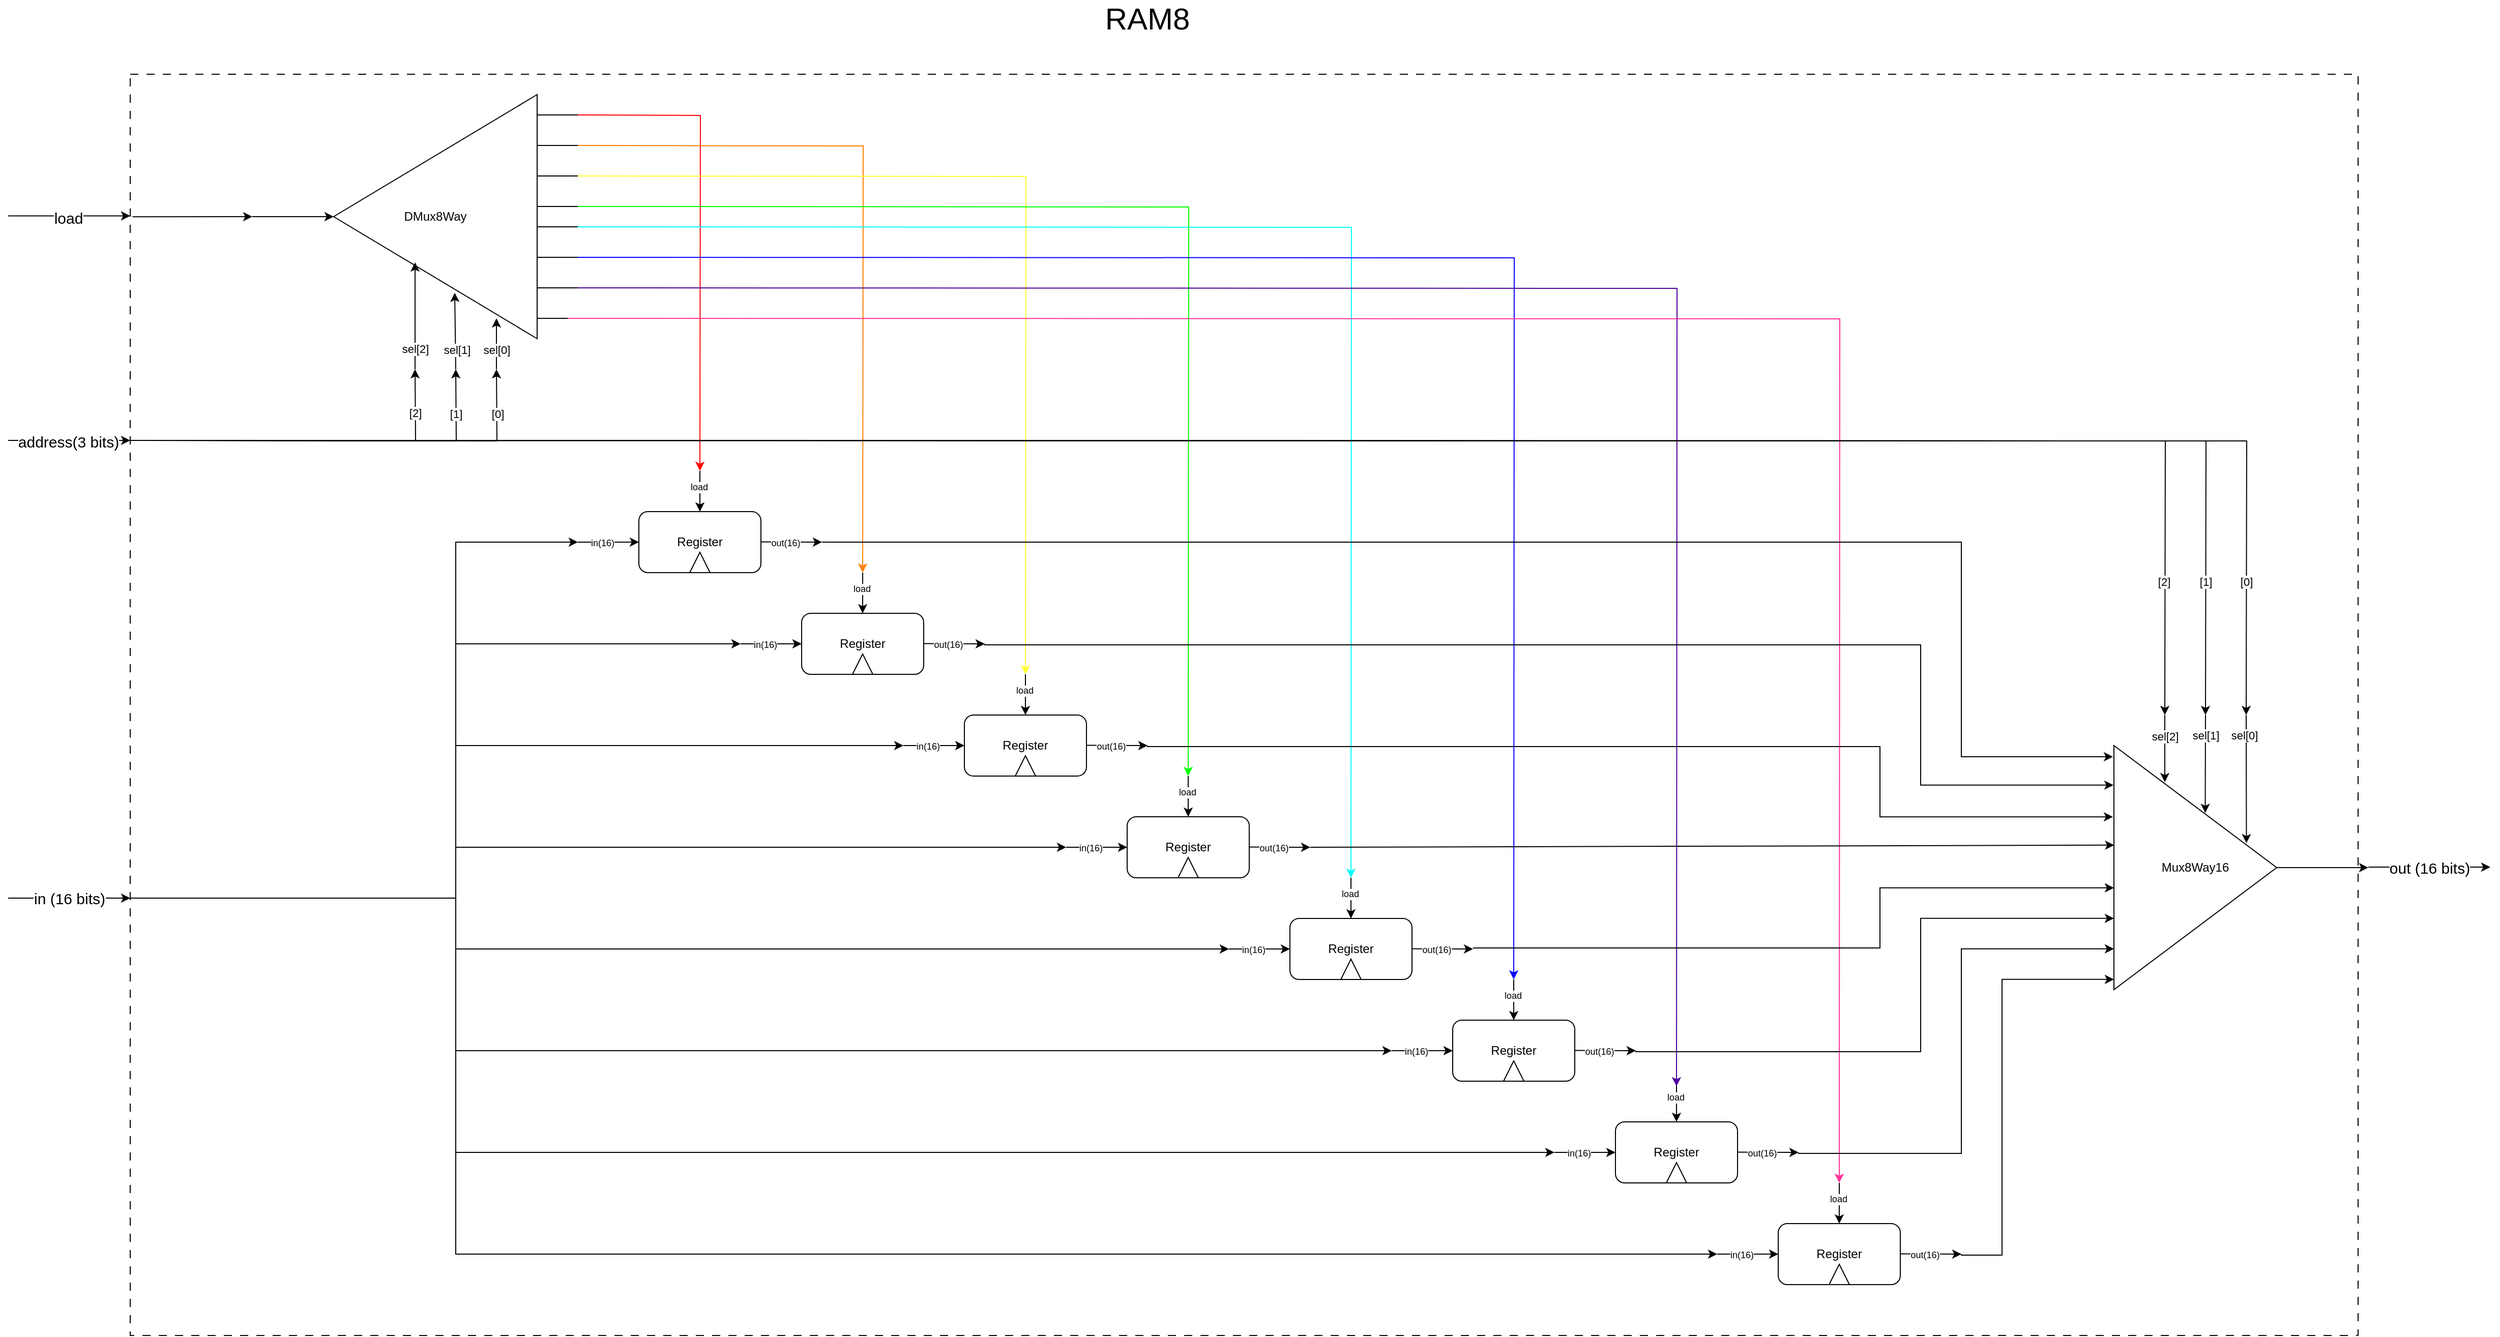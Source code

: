 <mxfile version="26.0.9">
  <diagram name="Page-1" id="wpCNmksmt81B80-uD6Up">
    <mxGraphModel dx="1419" dy="1026" grid="1" gridSize="10" guides="1" tooltips="1" connect="1" arrows="1" fold="1" page="1" pageScale="1" pageWidth="1200" pageHeight="1920" math="0" shadow="0">
      <root>
        <mxCell id="0" />
        <mxCell id="1" parent="0" />
        <mxCell id="F4_hv1toORTMQJguR9tx-147" value="" style="rounded=0;whiteSpace=wrap;html=1;fillColor=none;dashed=1;dashPattern=8 8;" vertex="1" parent="1">
          <mxGeometry x="200" y="100" width="2190" height="1240" as="geometry" />
        </mxCell>
        <mxCell id="F4_hv1toORTMQJguR9tx-37" value="" style="group" vertex="1" connectable="0" parent="1">
          <mxGeometry x="320" y="120" width="320" height="270" as="geometry" />
        </mxCell>
        <mxCell id="F4_hv1toORTMQJguR9tx-21" value="DMux8Way" style="triangle;whiteSpace=wrap;html=1;direction=west;" vertex="1" parent="F4_hv1toORTMQJguR9tx-37">
          <mxGeometry x="80" width="200" height="240" as="geometry" />
        </mxCell>
        <mxCell id="F4_hv1toORTMQJguR9tx-22" value="" style="endArrow=classic;html=1;rounded=0;entryX=1;entryY=0.5;entryDx=0;entryDy=0;" edge="1" parent="F4_hv1toORTMQJguR9tx-37" target="F4_hv1toORTMQJguR9tx-21">
          <mxGeometry width="50" height="50" relative="1" as="geometry">
            <mxPoint y="120" as="sourcePoint" />
            <mxPoint x="100" y="10" as="targetPoint" />
          </mxGeometry>
        </mxCell>
        <mxCell id="F4_hv1toORTMQJguR9tx-23" value="" style="endArrow=none;html=1;rounded=0;entryX=1;entryY=0.5;entryDx=0;entryDy=0;startFill=0;" edge="1" parent="F4_hv1toORTMQJguR9tx-37">
          <mxGeometry width="50" height="50" relative="1" as="geometry">
            <mxPoint x="280" y="20" as="sourcePoint" />
            <mxPoint x="320" y="20" as="targetPoint" />
          </mxGeometry>
        </mxCell>
        <mxCell id="F4_hv1toORTMQJguR9tx-24" value="" style="endArrow=none;html=1;rounded=0;entryX=1;entryY=0.5;entryDx=0;entryDy=0;startFill=0;" edge="1" parent="F4_hv1toORTMQJguR9tx-37">
          <mxGeometry width="50" height="50" relative="1" as="geometry">
            <mxPoint x="280" y="50" as="sourcePoint" />
            <mxPoint x="320" y="50" as="targetPoint" />
          </mxGeometry>
        </mxCell>
        <mxCell id="F4_hv1toORTMQJguR9tx-25" value="" style="endArrow=classic;html=1;rounded=0;entryX=0.5;entryY=0;entryDx=0;entryDy=0;" edge="1" parent="F4_hv1toORTMQJguR9tx-37">
          <mxGeometry width="50" height="50" relative="1" as="geometry">
            <mxPoint x="240" y="270" as="sourcePoint" />
            <mxPoint x="240" y="220" as="targetPoint" />
          </mxGeometry>
        </mxCell>
        <mxCell id="F4_hv1toORTMQJguR9tx-26" value="sel[0]" style="edgeLabel;html=1;align=center;verticalAlign=middle;resizable=0;points=[];" vertex="1" connectable="0" parent="F4_hv1toORTMQJguR9tx-25">
          <mxGeometry x="0.027" relative="1" as="geometry">
            <mxPoint y="6" as="offset" />
          </mxGeometry>
        </mxCell>
        <mxCell id="F4_hv1toORTMQJguR9tx-27" value="" style="endArrow=none;html=1;rounded=0;entryX=1;entryY=0.5;entryDx=0;entryDy=0;startFill=0;" edge="1" parent="F4_hv1toORTMQJguR9tx-37">
          <mxGeometry width="50" height="50" relative="1" as="geometry">
            <mxPoint x="280" y="80" as="sourcePoint" />
            <mxPoint x="320" y="80" as="targetPoint" />
          </mxGeometry>
        </mxCell>
        <mxCell id="F4_hv1toORTMQJguR9tx-28" value="" style="endArrow=none;html=1;rounded=0;entryX=1;entryY=0.5;entryDx=0;entryDy=0;startFill=0;" edge="1" parent="F4_hv1toORTMQJguR9tx-37">
          <mxGeometry width="50" height="50" relative="1" as="geometry">
            <mxPoint x="280" y="110" as="sourcePoint" />
            <mxPoint x="320" y="110" as="targetPoint" />
          </mxGeometry>
        </mxCell>
        <mxCell id="F4_hv1toORTMQJguR9tx-29" value="" style="endArrow=classic;html=1;rounded=0;entryX=0.405;entryY=0.188;entryDx=0;entryDy=0;entryPerimeter=0;" edge="1" parent="F4_hv1toORTMQJguR9tx-37" target="F4_hv1toORTMQJguR9tx-21">
          <mxGeometry width="50" height="50" relative="1" as="geometry">
            <mxPoint x="200" y="270" as="sourcePoint" />
            <mxPoint x="200" y="210" as="targetPoint" />
          </mxGeometry>
        </mxCell>
        <mxCell id="F4_hv1toORTMQJguR9tx-30" value="sel[1]" style="edgeLabel;html=1;align=center;verticalAlign=middle;resizable=0;points=[];" vertex="1" connectable="0" parent="F4_hv1toORTMQJguR9tx-29">
          <mxGeometry x="0.027" relative="1" as="geometry">
            <mxPoint x="1" y="19" as="offset" />
          </mxGeometry>
        </mxCell>
        <mxCell id="F4_hv1toORTMQJguR9tx-31" value="" style="endArrow=none;html=1;rounded=0;entryX=1;entryY=0.5;entryDx=0;entryDy=0;startFill=0;" edge="1" parent="F4_hv1toORTMQJguR9tx-37">
          <mxGeometry width="50" height="50" relative="1" as="geometry">
            <mxPoint x="280" y="220" as="sourcePoint" />
            <mxPoint x="320" y="220" as="targetPoint" />
          </mxGeometry>
        </mxCell>
        <mxCell id="F4_hv1toORTMQJguR9tx-32" value="" style="endArrow=none;html=1;rounded=0;entryX=1;entryY=0.5;entryDx=0;entryDy=0;startFill=0;" edge="1" parent="F4_hv1toORTMQJguR9tx-37">
          <mxGeometry width="50" height="50" relative="1" as="geometry">
            <mxPoint x="280" y="190" as="sourcePoint" />
            <mxPoint x="320" y="190" as="targetPoint" />
          </mxGeometry>
        </mxCell>
        <mxCell id="F4_hv1toORTMQJguR9tx-33" value="" style="endArrow=none;html=1;rounded=0;entryX=1;entryY=0.5;entryDx=0;entryDy=0;startFill=0;" edge="1" parent="F4_hv1toORTMQJguR9tx-37">
          <mxGeometry width="50" height="50" relative="1" as="geometry">
            <mxPoint x="280" y="160" as="sourcePoint" />
            <mxPoint x="320" y="160" as="targetPoint" />
          </mxGeometry>
        </mxCell>
        <mxCell id="F4_hv1toORTMQJguR9tx-34" value="" style="endArrow=none;html=1;rounded=0;entryX=1;entryY=0.5;entryDx=0;entryDy=0;startFill=0;" edge="1" parent="F4_hv1toORTMQJguR9tx-37">
          <mxGeometry width="50" height="50" relative="1" as="geometry">
            <mxPoint x="280" y="130" as="sourcePoint" />
            <mxPoint x="320" y="130" as="targetPoint" />
          </mxGeometry>
        </mxCell>
        <mxCell id="F4_hv1toORTMQJguR9tx-35" value="" style="endArrow=classic;html=1;rounded=0;entryX=0.405;entryY=0.188;entryDx=0;entryDy=0;entryPerimeter=0;" edge="1" parent="F4_hv1toORTMQJguR9tx-37">
          <mxGeometry width="50" height="50" relative="1" as="geometry">
            <mxPoint x="160" y="270" as="sourcePoint" />
            <mxPoint x="160" y="165" as="targetPoint" />
          </mxGeometry>
        </mxCell>
        <mxCell id="F4_hv1toORTMQJguR9tx-36" value="sel[2]" style="edgeLabel;html=1;align=center;verticalAlign=middle;resizable=0;points=[];" vertex="1" connectable="0" parent="F4_hv1toORTMQJguR9tx-35">
          <mxGeometry x="0.027" relative="1" as="geometry">
            <mxPoint y="34" as="offset" />
          </mxGeometry>
        </mxCell>
        <mxCell id="IanWOak7Tam3zF0KnqAV-10" value="" style="group" parent="1" vertex="1" connectable="0">
          <mxGeometry x="640" y="490" width="240" height="100" as="geometry" />
        </mxCell>
        <mxCell id="IanWOak7Tam3zF0KnqAV-2" value="Register" style="rounded=1;whiteSpace=wrap;html=1;" parent="IanWOak7Tam3zF0KnqAV-10" vertex="1">
          <mxGeometry x="60" y="40" width="120" height="60" as="geometry" />
        </mxCell>
        <mxCell id="IanWOak7Tam3zF0KnqAV-3" value="" style="endArrow=classic;html=1;rounded=0;entryX=0;entryY=0.5;entryDx=0;entryDy=0;" parent="IanWOak7Tam3zF0KnqAV-10" target="IanWOak7Tam3zF0KnqAV-2" edge="1">
          <mxGeometry width="50" height="50" relative="1" as="geometry">
            <mxPoint y="70" as="sourcePoint" />
            <mxPoint x="20" y="60" as="targetPoint" />
          </mxGeometry>
        </mxCell>
        <mxCell id="IanWOak7Tam3zF0KnqAV-4" value="in(16)" style="edgeLabel;html=1;align=center;verticalAlign=middle;resizable=0;points=[];fontSize=9;" parent="IanWOak7Tam3zF0KnqAV-3" vertex="1" connectable="0">
          <mxGeometry x="-0.197" y="-1" relative="1" as="geometry">
            <mxPoint as="offset" />
          </mxGeometry>
        </mxCell>
        <mxCell id="IanWOak7Tam3zF0KnqAV-5" value="" style="endArrow=classic;html=1;rounded=0;" parent="IanWOak7Tam3zF0KnqAV-10" edge="1">
          <mxGeometry width="50" height="50" relative="1" as="geometry">
            <mxPoint x="180" y="69.8" as="sourcePoint" />
            <mxPoint x="240" y="70" as="targetPoint" />
          </mxGeometry>
        </mxCell>
        <mxCell id="IanWOak7Tam3zF0KnqAV-6" value="out(16)" style="edgeLabel;html=1;align=center;verticalAlign=middle;resizable=0;points=[];fontSize=9;" parent="IanWOak7Tam3zF0KnqAV-5" vertex="1" connectable="0">
          <mxGeometry x="-0.197" y="-1" relative="1" as="geometry">
            <mxPoint as="offset" />
          </mxGeometry>
        </mxCell>
        <mxCell id="IanWOak7Tam3zF0KnqAV-7" value="" style="triangle;whiteSpace=wrap;html=1;direction=north;" parent="IanWOak7Tam3zF0KnqAV-10" vertex="1">
          <mxGeometry x="110" y="80" width="20" height="20" as="geometry" />
        </mxCell>
        <mxCell id="IanWOak7Tam3zF0KnqAV-8" value="" style="endArrow=classic;html=1;rounded=0;entryX=0;entryY=0.5;entryDx=0;entryDy=0;" parent="IanWOak7Tam3zF0KnqAV-10" edge="1">
          <mxGeometry width="50" height="50" relative="1" as="geometry">
            <mxPoint x="120" as="sourcePoint" />
            <mxPoint x="120" y="40" as="targetPoint" />
          </mxGeometry>
        </mxCell>
        <mxCell id="IanWOak7Tam3zF0KnqAV-9" value="load" style="edgeLabel;html=1;align=center;verticalAlign=middle;resizable=0;points=[];fontSize=9;" parent="IanWOak7Tam3zF0KnqAV-8" vertex="1" connectable="0">
          <mxGeometry x="-0.197" y="-1" relative="1" as="geometry">
            <mxPoint as="offset" />
          </mxGeometry>
        </mxCell>
        <mxCell id="F4_hv1toORTMQJguR9tx-11" value="" style="group" vertex="1" connectable="0" parent="1">
          <mxGeometry x="800" y="590" width="240" height="100" as="geometry" />
        </mxCell>
        <mxCell id="F4_hv1toORTMQJguR9tx-12" value="Register" style="rounded=1;whiteSpace=wrap;html=1;" vertex="1" parent="F4_hv1toORTMQJguR9tx-11">
          <mxGeometry x="60" y="40" width="120" height="60" as="geometry" />
        </mxCell>
        <mxCell id="F4_hv1toORTMQJguR9tx-13" value="" style="endArrow=classic;html=1;rounded=0;entryX=0;entryY=0.5;entryDx=0;entryDy=0;" edge="1" parent="F4_hv1toORTMQJguR9tx-11" target="F4_hv1toORTMQJguR9tx-12">
          <mxGeometry width="50" height="50" relative="1" as="geometry">
            <mxPoint y="70" as="sourcePoint" />
            <mxPoint x="20" y="60" as="targetPoint" />
          </mxGeometry>
        </mxCell>
        <mxCell id="F4_hv1toORTMQJguR9tx-14" value="in(16)" style="edgeLabel;html=1;align=center;verticalAlign=middle;resizable=0;points=[];fontSize=9;" vertex="1" connectable="0" parent="F4_hv1toORTMQJguR9tx-13">
          <mxGeometry x="-0.197" y="-1" relative="1" as="geometry">
            <mxPoint as="offset" />
          </mxGeometry>
        </mxCell>
        <mxCell id="F4_hv1toORTMQJguR9tx-15" value="" style="endArrow=classic;html=1;rounded=0;" edge="1" parent="F4_hv1toORTMQJguR9tx-11">
          <mxGeometry width="50" height="50" relative="1" as="geometry">
            <mxPoint x="180" y="69.8" as="sourcePoint" />
            <mxPoint x="240" y="70" as="targetPoint" />
          </mxGeometry>
        </mxCell>
        <mxCell id="F4_hv1toORTMQJguR9tx-16" value="out(16)" style="edgeLabel;html=1;align=center;verticalAlign=middle;resizable=0;points=[];fontSize=9;" vertex="1" connectable="0" parent="F4_hv1toORTMQJguR9tx-15">
          <mxGeometry x="-0.197" y="-1" relative="1" as="geometry">
            <mxPoint as="offset" />
          </mxGeometry>
        </mxCell>
        <mxCell id="F4_hv1toORTMQJguR9tx-17" value="" style="triangle;whiteSpace=wrap;html=1;direction=north;" vertex="1" parent="F4_hv1toORTMQJguR9tx-11">
          <mxGeometry x="110" y="80" width="20" height="20" as="geometry" />
        </mxCell>
        <mxCell id="F4_hv1toORTMQJguR9tx-18" value="" style="endArrow=classic;html=1;rounded=0;entryX=0;entryY=0.5;entryDx=0;entryDy=0;" edge="1" parent="F4_hv1toORTMQJguR9tx-11">
          <mxGeometry width="50" height="50" relative="1" as="geometry">
            <mxPoint x="120" as="sourcePoint" />
            <mxPoint x="120" y="40" as="targetPoint" />
          </mxGeometry>
        </mxCell>
        <mxCell id="F4_hv1toORTMQJguR9tx-19" value="load" style="edgeLabel;html=1;align=center;verticalAlign=middle;resizable=0;points=[];fontSize=9;" vertex="1" connectable="0" parent="F4_hv1toORTMQJguR9tx-18">
          <mxGeometry x="-0.197" y="-1" relative="1" as="geometry">
            <mxPoint as="offset" />
          </mxGeometry>
        </mxCell>
        <mxCell id="F4_hv1toORTMQJguR9tx-38" value="" style="group" vertex="1" connectable="0" parent="1">
          <mxGeometry x="960" y="690" width="240" height="100" as="geometry" />
        </mxCell>
        <mxCell id="F4_hv1toORTMQJguR9tx-39" value="Register" style="rounded=1;whiteSpace=wrap;html=1;" vertex="1" parent="F4_hv1toORTMQJguR9tx-38">
          <mxGeometry x="60" y="40" width="120" height="60" as="geometry" />
        </mxCell>
        <mxCell id="F4_hv1toORTMQJguR9tx-40" value="" style="endArrow=classic;html=1;rounded=0;entryX=0;entryY=0.5;entryDx=0;entryDy=0;" edge="1" parent="F4_hv1toORTMQJguR9tx-38" target="F4_hv1toORTMQJguR9tx-39">
          <mxGeometry width="50" height="50" relative="1" as="geometry">
            <mxPoint y="70" as="sourcePoint" />
            <mxPoint x="20" y="60" as="targetPoint" />
          </mxGeometry>
        </mxCell>
        <mxCell id="F4_hv1toORTMQJguR9tx-41" value="in(16)" style="edgeLabel;html=1;align=center;verticalAlign=middle;resizable=0;points=[];fontSize=9;" vertex="1" connectable="0" parent="F4_hv1toORTMQJguR9tx-40">
          <mxGeometry x="-0.197" y="-1" relative="1" as="geometry">
            <mxPoint as="offset" />
          </mxGeometry>
        </mxCell>
        <mxCell id="F4_hv1toORTMQJguR9tx-42" value="" style="endArrow=classic;html=1;rounded=0;" edge="1" parent="F4_hv1toORTMQJguR9tx-38">
          <mxGeometry width="50" height="50" relative="1" as="geometry">
            <mxPoint x="180" y="69.8" as="sourcePoint" />
            <mxPoint x="240" y="70" as="targetPoint" />
          </mxGeometry>
        </mxCell>
        <mxCell id="F4_hv1toORTMQJguR9tx-43" value="out(16)" style="edgeLabel;html=1;align=center;verticalAlign=middle;resizable=0;points=[];fontSize=9;" vertex="1" connectable="0" parent="F4_hv1toORTMQJguR9tx-42">
          <mxGeometry x="-0.197" y="-1" relative="1" as="geometry">
            <mxPoint as="offset" />
          </mxGeometry>
        </mxCell>
        <mxCell id="F4_hv1toORTMQJguR9tx-44" value="" style="triangle;whiteSpace=wrap;html=1;direction=north;" vertex="1" parent="F4_hv1toORTMQJguR9tx-38">
          <mxGeometry x="110" y="80" width="20" height="20" as="geometry" />
        </mxCell>
        <mxCell id="F4_hv1toORTMQJguR9tx-45" value="" style="endArrow=classic;html=1;rounded=0;entryX=0;entryY=0.5;entryDx=0;entryDy=0;" edge="1" parent="F4_hv1toORTMQJguR9tx-38">
          <mxGeometry width="50" height="50" relative="1" as="geometry">
            <mxPoint x="120" as="sourcePoint" />
            <mxPoint x="120" y="40" as="targetPoint" />
          </mxGeometry>
        </mxCell>
        <mxCell id="F4_hv1toORTMQJguR9tx-46" value="load" style="edgeLabel;html=1;align=center;verticalAlign=middle;resizable=0;points=[];fontSize=9;" vertex="1" connectable="0" parent="F4_hv1toORTMQJguR9tx-45">
          <mxGeometry x="-0.197" y="-1" relative="1" as="geometry">
            <mxPoint as="offset" />
          </mxGeometry>
        </mxCell>
        <mxCell id="F4_hv1toORTMQJguR9tx-47" value="" style="group" vertex="1" connectable="0" parent="1">
          <mxGeometry x="1120" y="790" width="240" height="100" as="geometry" />
        </mxCell>
        <mxCell id="F4_hv1toORTMQJguR9tx-48" value="Register" style="rounded=1;whiteSpace=wrap;html=1;" vertex="1" parent="F4_hv1toORTMQJguR9tx-47">
          <mxGeometry x="60" y="40" width="120" height="60" as="geometry" />
        </mxCell>
        <mxCell id="F4_hv1toORTMQJguR9tx-49" value="" style="endArrow=classic;html=1;rounded=0;entryX=0;entryY=0.5;entryDx=0;entryDy=0;" edge="1" parent="F4_hv1toORTMQJguR9tx-47" target="F4_hv1toORTMQJguR9tx-48">
          <mxGeometry width="50" height="50" relative="1" as="geometry">
            <mxPoint y="70" as="sourcePoint" />
            <mxPoint x="20" y="60" as="targetPoint" />
          </mxGeometry>
        </mxCell>
        <mxCell id="F4_hv1toORTMQJguR9tx-50" value="in(16)" style="edgeLabel;html=1;align=center;verticalAlign=middle;resizable=0;points=[];fontSize=9;" vertex="1" connectable="0" parent="F4_hv1toORTMQJguR9tx-49">
          <mxGeometry x="-0.197" y="-1" relative="1" as="geometry">
            <mxPoint as="offset" />
          </mxGeometry>
        </mxCell>
        <mxCell id="F4_hv1toORTMQJguR9tx-51" value="" style="endArrow=classic;html=1;rounded=0;" edge="1" parent="F4_hv1toORTMQJguR9tx-47">
          <mxGeometry width="50" height="50" relative="1" as="geometry">
            <mxPoint x="180" y="69.8" as="sourcePoint" />
            <mxPoint x="240" y="70" as="targetPoint" />
          </mxGeometry>
        </mxCell>
        <mxCell id="F4_hv1toORTMQJguR9tx-52" value="out(16)" style="edgeLabel;html=1;align=center;verticalAlign=middle;resizable=0;points=[];fontSize=9;" vertex="1" connectable="0" parent="F4_hv1toORTMQJguR9tx-51">
          <mxGeometry x="-0.197" y="-1" relative="1" as="geometry">
            <mxPoint as="offset" />
          </mxGeometry>
        </mxCell>
        <mxCell id="F4_hv1toORTMQJguR9tx-53" value="" style="triangle;whiteSpace=wrap;html=1;direction=north;" vertex="1" parent="F4_hv1toORTMQJguR9tx-47">
          <mxGeometry x="110" y="80" width="20" height="20" as="geometry" />
        </mxCell>
        <mxCell id="F4_hv1toORTMQJguR9tx-54" value="" style="endArrow=classic;html=1;rounded=0;entryX=0;entryY=0.5;entryDx=0;entryDy=0;" edge="1" parent="F4_hv1toORTMQJguR9tx-47">
          <mxGeometry width="50" height="50" relative="1" as="geometry">
            <mxPoint x="120" as="sourcePoint" />
            <mxPoint x="120" y="40" as="targetPoint" />
          </mxGeometry>
        </mxCell>
        <mxCell id="F4_hv1toORTMQJguR9tx-55" value="load" style="edgeLabel;html=1;align=center;verticalAlign=middle;resizable=0;points=[];fontSize=9;" vertex="1" connectable="0" parent="F4_hv1toORTMQJguR9tx-54">
          <mxGeometry x="-0.197" y="-1" relative="1" as="geometry">
            <mxPoint as="offset" />
          </mxGeometry>
        </mxCell>
        <mxCell id="F4_hv1toORTMQJguR9tx-56" value="" style="group" vertex="1" connectable="0" parent="1">
          <mxGeometry x="1280" y="890" width="240" height="100" as="geometry" />
        </mxCell>
        <mxCell id="F4_hv1toORTMQJguR9tx-57" value="Register" style="rounded=1;whiteSpace=wrap;html=1;" vertex="1" parent="F4_hv1toORTMQJguR9tx-56">
          <mxGeometry x="60" y="40" width="120" height="60" as="geometry" />
        </mxCell>
        <mxCell id="F4_hv1toORTMQJguR9tx-58" value="" style="endArrow=classic;html=1;rounded=0;entryX=0;entryY=0.5;entryDx=0;entryDy=0;" edge="1" parent="F4_hv1toORTMQJguR9tx-56" target="F4_hv1toORTMQJguR9tx-57">
          <mxGeometry width="50" height="50" relative="1" as="geometry">
            <mxPoint y="70" as="sourcePoint" />
            <mxPoint x="20" y="60" as="targetPoint" />
          </mxGeometry>
        </mxCell>
        <mxCell id="F4_hv1toORTMQJguR9tx-59" value="in(16)" style="edgeLabel;html=1;align=center;verticalAlign=middle;resizable=0;points=[];fontSize=9;" vertex="1" connectable="0" parent="F4_hv1toORTMQJguR9tx-58">
          <mxGeometry x="-0.197" y="-1" relative="1" as="geometry">
            <mxPoint as="offset" />
          </mxGeometry>
        </mxCell>
        <mxCell id="F4_hv1toORTMQJguR9tx-60" value="" style="endArrow=classic;html=1;rounded=0;" edge="1" parent="F4_hv1toORTMQJguR9tx-56">
          <mxGeometry width="50" height="50" relative="1" as="geometry">
            <mxPoint x="180" y="69.8" as="sourcePoint" />
            <mxPoint x="240" y="70" as="targetPoint" />
          </mxGeometry>
        </mxCell>
        <mxCell id="F4_hv1toORTMQJguR9tx-61" value="out(16)" style="edgeLabel;html=1;align=center;verticalAlign=middle;resizable=0;points=[];fontSize=9;" vertex="1" connectable="0" parent="F4_hv1toORTMQJguR9tx-60">
          <mxGeometry x="-0.197" y="-1" relative="1" as="geometry">
            <mxPoint as="offset" />
          </mxGeometry>
        </mxCell>
        <mxCell id="F4_hv1toORTMQJguR9tx-62" value="" style="triangle;whiteSpace=wrap;html=1;direction=north;" vertex="1" parent="F4_hv1toORTMQJguR9tx-56">
          <mxGeometry x="110" y="80" width="20" height="20" as="geometry" />
        </mxCell>
        <mxCell id="F4_hv1toORTMQJguR9tx-63" value="" style="endArrow=classic;html=1;rounded=0;entryX=0;entryY=0.5;entryDx=0;entryDy=0;" edge="1" parent="F4_hv1toORTMQJguR9tx-56">
          <mxGeometry width="50" height="50" relative="1" as="geometry">
            <mxPoint x="120" as="sourcePoint" />
            <mxPoint x="120" y="40" as="targetPoint" />
          </mxGeometry>
        </mxCell>
        <mxCell id="F4_hv1toORTMQJguR9tx-64" value="load" style="edgeLabel;html=1;align=center;verticalAlign=middle;resizable=0;points=[];fontSize=9;" vertex="1" connectable="0" parent="F4_hv1toORTMQJguR9tx-63">
          <mxGeometry x="-0.197" y="-1" relative="1" as="geometry">
            <mxPoint as="offset" />
          </mxGeometry>
        </mxCell>
        <mxCell id="F4_hv1toORTMQJguR9tx-65" value="" style="group" vertex="1" connectable="0" parent="1">
          <mxGeometry x="1440" y="990" width="240" height="100" as="geometry" />
        </mxCell>
        <mxCell id="F4_hv1toORTMQJguR9tx-66" value="Register" style="rounded=1;whiteSpace=wrap;html=1;" vertex="1" parent="F4_hv1toORTMQJguR9tx-65">
          <mxGeometry x="60" y="40" width="120" height="60" as="geometry" />
        </mxCell>
        <mxCell id="F4_hv1toORTMQJguR9tx-67" value="" style="endArrow=classic;html=1;rounded=0;entryX=0;entryY=0.5;entryDx=0;entryDy=0;" edge="1" parent="F4_hv1toORTMQJguR9tx-65" target="F4_hv1toORTMQJguR9tx-66">
          <mxGeometry width="50" height="50" relative="1" as="geometry">
            <mxPoint y="70" as="sourcePoint" />
            <mxPoint x="20" y="60" as="targetPoint" />
          </mxGeometry>
        </mxCell>
        <mxCell id="F4_hv1toORTMQJguR9tx-68" value="in(16)" style="edgeLabel;html=1;align=center;verticalAlign=middle;resizable=0;points=[];fontSize=9;" vertex="1" connectable="0" parent="F4_hv1toORTMQJguR9tx-67">
          <mxGeometry x="-0.197" y="-1" relative="1" as="geometry">
            <mxPoint as="offset" />
          </mxGeometry>
        </mxCell>
        <mxCell id="F4_hv1toORTMQJguR9tx-69" value="" style="endArrow=classic;html=1;rounded=0;" edge="1" parent="F4_hv1toORTMQJguR9tx-65">
          <mxGeometry width="50" height="50" relative="1" as="geometry">
            <mxPoint x="180" y="69.8" as="sourcePoint" />
            <mxPoint x="240" y="70" as="targetPoint" />
          </mxGeometry>
        </mxCell>
        <mxCell id="F4_hv1toORTMQJguR9tx-70" value="out(16)" style="edgeLabel;html=1;align=center;verticalAlign=middle;resizable=0;points=[];fontSize=9;" vertex="1" connectable="0" parent="F4_hv1toORTMQJguR9tx-69">
          <mxGeometry x="-0.197" y="-1" relative="1" as="geometry">
            <mxPoint as="offset" />
          </mxGeometry>
        </mxCell>
        <mxCell id="F4_hv1toORTMQJguR9tx-71" value="" style="triangle;whiteSpace=wrap;html=1;direction=north;" vertex="1" parent="F4_hv1toORTMQJguR9tx-65">
          <mxGeometry x="110" y="80" width="20" height="20" as="geometry" />
        </mxCell>
        <mxCell id="F4_hv1toORTMQJguR9tx-72" value="" style="endArrow=classic;html=1;rounded=0;entryX=0;entryY=0.5;entryDx=0;entryDy=0;" edge="1" parent="F4_hv1toORTMQJguR9tx-65">
          <mxGeometry width="50" height="50" relative="1" as="geometry">
            <mxPoint x="120" as="sourcePoint" />
            <mxPoint x="120" y="40" as="targetPoint" />
          </mxGeometry>
        </mxCell>
        <mxCell id="F4_hv1toORTMQJguR9tx-73" value="load" style="edgeLabel;html=1;align=center;verticalAlign=middle;resizable=0;points=[];fontSize=9;" vertex="1" connectable="0" parent="F4_hv1toORTMQJguR9tx-72">
          <mxGeometry x="-0.197" y="-1" relative="1" as="geometry">
            <mxPoint as="offset" />
          </mxGeometry>
        </mxCell>
        <mxCell id="F4_hv1toORTMQJguR9tx-74" value="" style="group" vertex="1" connectable="0" parent="1">
          <mxGeometry x="1600" y="1090" width="240" height="100" as="geometry" />
        </mxCell>
        <mxCell id="F4_hv1toORTMQJguR9tx-75" value="Register" style="rounded=1;whiteSpace=wrap;html=1;" vertex="1" parent="F4_hv1toORTMQJguR9tx-74">
          <mxGeometry x="60" y="40" width="120" height="60" as="geometry" />
        </mxCell>
        <mxCell id="F4_hv1toORTMQJguR9tx-76" value="" style="endArrow=classic;html=1;rounded=0;entryX=0;entryY=0.5;entryDx=0;entryDy=0;" edge="1" parent="F4_hv1toORTMQJguR9tx-74" target="F4_hv1toORTMQJguR9tx-75">
          <mxGeometry width="50" height="50" relative="1" as="geometry">
            <mxPoint y="70" as="sourcePoint" />
            <mxPoint x="20" y="60" as="targetPoint" />
          </mxGeometry>
        </mxCell>
        <mxCell id="F4_hv1toORTMQJguR9tx-77" value="in(16)" style="edgeLabel;html=1;align=center;verticalAlign=middle;resizable=0;points=[];fontSize=9;" vertex="1" connectable="0" parent="F4_hv1toORTMQJguR9tx-76">
          <mxGeometry x="-0.197" y="-1" relative="1" as="geometry">
            <mxPoint as="offset" />
          </mxGeometry>
        </mxCell>
        <mxCell id="F4_hv1toORTMQJguR9tx-78" value="" style="endArrow=classic;html=1;rounded=0;" edge="1" parent="F4_hv1toORTMQJguR9tx-74">
          <mxGeometry width="50" height="50" relative="1" as="geometry">
            <mxPoint x="180" y="69.8" as="sourcePoint" />
            <mxPoint x="240" y="70" as="targetPoint" />
          </mxGeometry>
        </mxCell>
        <mxCell id="F4_hv1toORTMQJguR9tx-79" value="out(16)" style="edgeLabel;html=1;align=center;verticalAlign=middle;resizable=0;points=[];fontSize=9;" vertex="1" connectable="0" parent="F4_hv1toORTMQJguR9tx-78">
          <mxGeometry x="-0.197" y="-1" relative="1" as="geometry">
            <mxPoint as="offset" />
          </mxGeometry>
        </mxCell>
        <mxCell id="F4_hv1toORTMQJguR9tx-80" value="" style="triangle;whiteSpace=wrap;html=1;direction=north;" vertex="1" parent="F4_hv1toORTMQJguR9tx-74">
          <mxGeometry x="110" y="80" width="20" height="20" as="geometry" />
        </mxCell>
        <mxCell id="F4_hv1toORTMQJguR9tx-81" value="" style="endArrow=classic;html=1;rounded=0;entryX=0;entryY=0.5;entryDx=0;entryDy=0;" edge="1" parent="F4_hv1toORTMQJguR9tx-74">
          <mxGeometry width="50" height="50" relative="1" as="geometry">
            <mxPoint x="120" as="sourcePoint" />
            <mxPoint x="120" y="40" as="targetPoint" />
          </mxGeometry>
        </mxCell>
        <mxCell id="F4_hv1toORTMQJguR9tx-82" value="load" style="edgeLabel;html=1;align=center;verticalAlign=middle;resizable=0;points=[];fontSize=9;" vertex="1" connectable="0" parent="F4_hv1toORTMQJguR9tx-81">
          <mxGeometry x="-0.197" y="-1" relative="1" as="geometry">
            <mxPoint as="offset" />
          </mxGeometry>
        </mxCell>
        <mxCell id="F4_hv1toORTMQJguR9tx-83" value="" style="group" vertex="1" connectable="0" parent="1">
          <mxGeometry x="1760" y="1190" width="240" height="100" as="geometry" />
        </mxCell>
        <mxCell id="F4_hv1toORTMQJguR9tx-84" value="Register" style="rounded=1;whiteSpace=wrap;html=1;" vertex="1" parent="F4_hv1toORTMQJguR9tx-83">
          <mxGeometry x="60" y="40" width="120" height="60" as="geometry" />
        </mxCell>
        <mxCell id="F4_hv1toORTMQJguR9tx-85" value="" style="endArrow=classic;html=1;rounded=0;entryX=0;entryY=0.5;entryDx=0;entryDy=0;" edge="1" parent="F4_hv1toORTMQJguR9tx-83" target="F4_hv1toORTMQJguR9tx-84">
          <mxGeometry width="50" height="50" relative="1" as="geometry">
            <mxPoint y="70" as="sourcePoint" />
            <mxPoint x="20" y="60" as="targetPoint" />
          </mxGeometry>
        </mxCell>
        <mxCell id="F4_hv1toORTMQJguR9tx-86" value="in(16)" style="edgeLabel;html=1;align=center;verticalAlign=middle;resizable=0;points=[];fontSize=9;" vertex="1" connectable="0" parent="F4_hv1toORTMQJguR9tx-85">
          <mxGeometry x="-0.197" y="-1" relative="1" as="geometry">
            <mxPoint as="offset" />
          </mxGeometry>
        </mxCell>
        <mxCell id="F4_hv1toORTMQJguR9tx-87" value="" style="endArrow=classic;html=1;rounded=0;" edge="1" parent="F4_hv1toORTMQJguR9tx-83">
          <mxGeometry width="50" height="50" relative="1" as="geometry">
            <mxPoint x="180" y="69.8" as="sourcePoint" />
            <mxPoint x="240" y="70" as="targetPoint" />
          </mxGeometry>
        </mxCell>
        <mxCell id="F4_hv1toORTMQJguR9tx-88" value="out(16)" style="edgeLabel;html=1;align=center;verticalAlign=middle;resizable=0;points=[];fontSize=9;" vertex="1" connectable="0" parent="F4_hv1toORTMQJguR9tx-87">
          <mxGeometry x="-0.197" y="-1" relative="1" as="geometry">
            <mxPoint as="offset" />
          </mxGeometry>
        </mxCell>
        <mxCell id="F4_hv1toORTMQJguR9tx-89" value="" style="triangle;whiteSpace=wrap;html=1;direction=north;" vertex="1" parent="F4_hv1toORTMQJguR9tx-83">
          <mxGeometry x="110" y="80" width="20" height="20" as="geometry" />
        </mxCell>
        <mxCell id="F4_hv1toORTMQJguR9tx-90" value="" style="endArrow=classic;html=1;rounded=0;entryX=0;entryY=0.5;entryDx=0;entryDy=0;" edge="1" parent="F4_hv1toORTMQJguR9tx-83">
          <mxGeometry width="50" height="50" relative="1" as="geometry">
            <mxPoint x="120" as="sourcePoint" />
            <mxPoint x="120" y="40" as="targetPoint" />
          </mxGeometry>
        </mxCell>
        <mxCell id="F4_hv1toORTMQJguR9tx-91" value="load" style="edgeLabel;html=1;align=center;verticalAlign=middle;resizable=0;points=[];fontSize=9;" vertex="1" connectable="0" parent="F4_hv1toORTMQJguR9tx-90">
          <mxGeometry x="-0.197" y="-1" relative="1" as="geometry">
            <mxPoint as="offset" />
          </mxGeometry>
        </mxCell>
        <mxCell id="F4_hv1toORTMQJguR9tx-92" value="" style="endArrow=classic;html=1;rounded=0;exitX=0.001;exitY=0.113;exitDx=0;exitDy=0;exitPerimeter=0;" edge="1" parent="1" source="F4_hv1toORTMQJguR9tx-147">
          <mxGeometry width="50" height="50" relative="1" as="geometry">
            <mxPoint x="240" y="240" as="sourcePoint" />
            <mxPoint x="320" y="240" as="targetPoint" />
          </mxGeometry>
        </mxCell>
        <mxCell id="F4_hv1toORTMQJguR9tx-94" value="" style="endArrow=classic;html=1;rounded=0;" edge="1" parent="1">
          <mxGeometry width="50" height="50" relative="1" as="geometry">
            <mxPoint x="80" y="460" as="sourcePoint" />
            <mxPoint x="200" y="460" as="targetPoint" />
          </mxGeometry>
        </mxCell>
        <mxCell id="F4_hv1toORTMQJguR9tx-95" value="address(3 bits)" style="edgeLabel;html=1;align=center;verticalAlign=middle;resizable=0;points=[];fontSize=15;" vertex="1" connectable="0" parent="F4_hv1toORTMQJguR9tx-94">
          <mxGeometry x="-0.024" y="-1" relative="1" as="geometry">
            <mxPoint as="offset" />
          </mxGeometry>
        </mxCell>
        <mxCell id="F4_hv1toORTMQJguR9tx-96" value="" style="endArrow=classic;html=1;rounded=0;edgeStyle=orthogonalEdgeStyle;" edge="1" parent="1">
          <mxGeometry width="50" height="50" relative="1" as="geometry">
            <mxPoint x="200" y="460" as="sourcePoint" />
            <mxPoint x="480" y="390" as="targetPoint" />
          </mxGeometry>
        </mxCell>
        <mxCell id="F4_hv1toORTMQJguR9tx-99" value="[2]" style="edgeLabel;html=1;align=center;verticalAlign=middle;resizable=0;points=[];" vertex="1" connectable="0" parent="F4_hv1toORTMQJguR9tx-96">
          <mxGeometry x="0.756" y="1" relative="1" as="geometry">
            <mxPoint as="offset" />
          </mxGeometry>
        </mxCell>
        <mxCell id="F4_hv1toORTMQJguR9tx-97" value="" style="endArrow=classic;html=1;rounded=0;edgeStyle=orthogonalEdgeStyle;" edge="1" parent="1">
          <mxGeometry width="50" height="50" relative="1" as="geometry">
            <mxPoint x="240" y="460" as="sourcePoint" />
            <mxPoint x="520" y="390" as="targetPoint" />
          </mxGeometry>
        </mxCell>
        <mxCell id="F4_hv1toORTMQJguR9tx-100" value="[1]" style="edgeLabel;html=1;align=center;verticalAlign=middle;resizable=0;points=[];" vertex="1" connectable="0" parent="F4_hv1toORTMQJguR9tx-97">
          <mxGeometry x="0.753" y="1" relative="1" as="geometry">
            <mxPoint as="offset" />
          </mxGeometry>
        </mxCell>
        <mxCell id="F4_hv1toORTMQJguR9tx-98" value="" style="endArrow=classic;html=1;rounded=0;edgeStyle=orthogonalEdgeStyle;" edge="1" parent="1">
          <mxGeometry width="50" height="50" relative="1" as="geometry">
            <mxPoint x="280" y="460" as="sourcePoint" />
            <mxPoint x="560" y="390" as="targetPoint" />
          </mxGeometry>
        </mxCell>
        <mxCell id="F4_hv1toORTMQJguR9tx-101" value="[0]" style="edgeLabel;html=1;align=center;verticalAlign=middle;resizable=0;points=[];" vertex="1" connectable="0" parent="F4_hv1toORTMQJguR9tx-98">
          <mxGeometry x="0.753" relative="1" as="geometry">
            <mxPoint as="offset" />
          </mxGeometry>
        </mxCell>
        <mxCell id="F4_hv1toORTMQJguR9tx-102" value="" style="endArrow=classic;html=1;rounded=0;edgeStyle=orthogonalEdgeStyle;fillColor=#a20025;strokeColor=#FF0000;" edge="1" parent="1">
          <mxGeometry width="50" height="50" relative="1" as="geometry">
            <mxPoint x="640" y="140" as="sourcePoint" />
            <mxPoint x="760" y="490" as="targetPoint" />
          </mxGeometry>
        </mxCell>
        <mxCell id="F4_hv1toORTMQJguR9tx-103" value="" style="endArrow=classic;html=1;rounded=0;edgeStyle=orthogonalEdgeStyle;fillColor=#a20025;strokeColor=#FF8000;" edge="1" parent="1">
          <mxGeometry width="50" height="50" relative="1" as="geometry">
            <mxPoint x="640" y="170" as="sourcePoint" />
            <mxPoint x="920" y="590" as="targetPoint" />
          </mxGeometry>
        </mxCell>
        <mxCell id="F4_hv1toORTMQJguR9tx-104" value="" style="endArrow=classic;html=1;rounded=0;edgeStyle=orthogonalEdgeStyle;fillColor=#a20025;strokeColor=#FFFF33;" edge="1" parent="1">
          <mxGeometry width="50" height="50" relative="1" as="geometry">
            <mxPoint x="640" y="200" as="sourcePoint" />
            <mxPoint x="1080" y="690" as="targetPoint" />
          </mxGeometry>
        </mxCell>
        <mxCell id="F4_hv1toORTMQJguR9tx-105" value="" style="endArrow=classic;html=1;rounded=0;edgeStyle=orthogonalEdgeStyle;fillColor=#008a00;strokeColor=#00FF00;" edge="1" parent="1">
          <mxGeometry width="50" height="50" relative="1" as="geometry">
            <mxPoint x="640" y="230" as="sourcePoint" />
            <mxPoint x="1240" y="790" as="targetPoint" />
          </mxGeometry>
        </mxCell>
        <mxCell id="F4_hv1toORTMQJguR9tx-106" value="" style="endArrow=classic;html=1;rounded=0;edgeStyle=orthogonalEdgeStyle;strokeColor=#00FFFF;" edge="1" parent="1">
          <mxGeometry width="50" height="50" relative="1" as="geometry">
            <mxPoint x="640" y="250" as="sourcePoint" />
            <mxPoint x="1400" y="890" as="targetPoint" />
          </mxGeometry>
        </mxCell>
        <mxCell id="F4_hv1toORTMQJguR9tx-107" value="" style="endArrow=classic;html=1;rounded=0;edgeStyle=orthogonalEdgeStyle;strokeColor=#0000FF;" edge="1" parent="1">
          <mxGeometry width="50" height="50" relative="1" as="geometry">
            <mxPoint x="640" y="280" as="sourcePoint" />
            <mxPoint x="1560" y="990" as="targetPoint" />
          </mxGeometry>
        </mxCell>
        <mxCell id="F4_hv1toORTMQJguR9tx-108" value="" style="endArrow=classic;html=1;rounded=0;edgeStyle=orthogonalEdgeStyle;fillColor=#a20025;strokeColor=#4C0099;" edge="1" parent="1">
          <mxGeometry width="50" height="50" relative="1" as="geometry">
            <mxPoint x="640" y="310" as="sourcePoint" />
            <mxPoint x="1720" y="1095" as="targetPoint" />
          </mxGeometry>
        </mxCell>
        <mxCell id="F4_hv1toORTMQJguR9tx-109" value="" style="endArrow=classic;html=1;rounded=0;edgeStyle=orthogonalEdgeStyle;fillColor=#a20025;strokeColor=#FF3399;" edge="1" parent="1">
          <mxGeometry width="50" height="50" relative="1" as="geometry">
            <mxPoint x="630" y="340" as="sourcePoint" />
            <mxPoint x="1880" y="1190" as="targetPoint" />
          </mxGeometry>
        </mxCell>
        <mxCell id="F4_hv1toORTMQJguR9tx-110" value="" style="endArrow=classic;html=1;rounded=0;edgeStyle=orthogonalEdgeStyle;" edge="1" parent="1">
          <mxGeometry width="50" height="50" relative="1" as="geometry">
            <mxPoint x="199.76" y="460" as="sourcePoint" />
            <mxPoint x="2200" y="730" as="targetPoint" />
          </mxGeometry>
        </mxCell>
        <mxCell id="F4_hv1toORTMQJguR9tx-121" value="[2]" style="edgeLabel;html=1;align=center;verticalAlign=middle;resizable=0;points=[];" vertex="1" connectable="0" parent="F4_hv1toORTMQJguR9tx-110">
          <mxGeometry x="0.885" y="-1" relative="1" as="geometry">
            <mxPoint y="-1" as="offset" />
          </mxGeometry>
        </mxCell>
        <mxCell id="F4_hv1toORTMQJguR9tx-146" style="edgeStyle=orthogonalEdgeStyle;rounded=0;orthogonalLoop=1;jettySize=auto;html=1;" edge="1" parent="1" source="F4_hv1toORTMQJguR9tx-2">
          <mxGeometry relative="1" as="geometry">
            <mxPoint x="2400" y="880" as="targetPoint" />
          </mxGeometry>
        </mxCell>
        <mxCell id="F4_hv1toORTMQJguR9tx-2" value="Mux8Way16" style="triangle;whiteSpace=wrap;html=1;container=0;" vertex="1" parent="1">
          <mxGeometry x="2150" y="760" width="160" height="240" as="geometry" />
        </mxCell>
        <mxCell id="F4_hv1toORTMQJguR9tx-7" value="" style="endArrow=none;html=1;rounded=0;startArrow=classic;startFill=1;exitX=0.561;exitY=0.276;exitDx=0;exitDy=0;exitPerimeter=0;" edge="1" parent="1" source="F4_hv1toORTMQJguR9tx-2">
          <mxGeometry width="50" height="50" relative="1" as="geometry">
            <mxPoint x="2240" y="820" as="sourcePoint" />
            <mxPoint x="2240" y="730" as="targetPoint" />
          </mxGeometry>
        </mxCell>
        <mxCell id="F4_hv1toORTMQJguR9tx-8" value="sel[1]" style="edgeLabel;html=1;align=center;verticalAlign=middle;resizable=0;points=[];container=0;" vertex="1" connectable="0" parent="F4_hv1toORTMQJguR9tx-7">
          <mxGeometry x="0.053" relative="1" as="geometry">
            <mxPoint y="-26" as="offset" />
          </mxGeometry>
        </mxCell>
        <mxCell id="F4_hv1toORTMQJguR9tx-9" value="" style="endArrow=classic;html=1;rounded=0;entryX=0.814;entryY=0.4;entryDx=0;entryDy=0;entryPerimeter=0;" edge="1" parent="1" target="F4_hv1toORTMQJguR9tx-2">
          <mxGeometry width="50" height="50" relative="1" as="geometry">
            <mxPoint x="2280" y="730" as="sourcePoint" />
            <mxPoint x="2280.0" y="682.27" as="targetPoint" />
          </mxGeometry>
        </mxCell>
        <mxCell id="F4_hv1toORTMQJguR9tx-10" value="sel[0]" style="edgeLabel;html=1;align=center;verticalAlign=middle;resizable=0;points=[];container=0;" vertex="1" connectable="0" parent="F4_hv1toORTMQJguR9tx-9">
          <mxGeometry x="-0.052" y="-1" relative="1" as="geometry">
            <mxPoint x="-1" y="-40" as="offset" />
          </mxGeometry>
        </mxCell>
        <mxCell id="F4_hv1toORTMQJguR9tx-116" value="" style="endArrow=none;html=1;rounded=0;startArrow=classic;startFill=1;exitX=0.561;exitY=0.276;exitDx=0;exitDy=0;exitPerimeter=0;" edge="1" parent="1">
          <mxGeometry width="50" height="50" relative="1" as="geometry">
            <mxPoint x="2200" y="796" as="sourcePoint" />
            <mxPoint x="2200" y="730" as="targetPoint" />
          </mxGeometry>
        </mxCell>
        <mxCell id="F4_hv1toORTMQJguR9tx-117" value="sel[2]" style="edgeLabel;html=1;align=center;verticalAlign=middle;resizable=0;points=[];container=0;" vertex="1" connectable="0" parent="F4_hv1toORTMQJguR9tx-116">
          <mxGeometry x="0.053" relative="1" as="geometry">
            <mxPoint y="-11" as="offset" />
          </mxGeometry>
        </mxCell>
        <mxCell id="F4_hv1toORTMQJguR9tx-119" value="" style="endArrow=classic;html=1;rounded=0;edgeStyle=orthogonalEdgeStyle;" edge="1" parent="1">
          <mxGeometry width="50" height="50" relative="1" as="geometry">
            <mxPoint x="239.51" y="460" as="sourcePoint" />
            <mxPoint x="2240" y="730" as="targetPoint" />
          </mxGeometry>
        </mxCell>
        <mxCell id="F4_hv1toORTMQJguR9tx-122" value="[1]" style="edgeLabel;html=1;align=center;verticalAlign=middle;resizable=0;points=[];" vertex="1" connectable="0" parent="F4_hv1toORTMQJguR9tx-119">
          <mxGeometry x="0.889" relative="1" as="geometry">
            <mxPoint y="-5" as="offset" />
          </mxGeometry>
        </mxCell>
        <mxCell id="F4_hv1toORTMQJguR9tx-120" value="" style="endArrow=classic;html=1;rounded=0;edgeStyle=orthogonalEdgeStyle;" edge="1" parent="1">
          <mxGeometry width="50" height="50" relative="1" as="geometry">
            <mxPoint x="279.76" y="460" as="sourcePoint" />
            <mxPoint x="2280" y="730" as="targetPoint" />
          </mxGeometry>
        </mxCell>
        <mxCell id="F4_hv1toORTMQJguR9tx-123" value="[0]" style="edgeLabel;html=1;align=center;verticalAlign=middle;resizable=0;points=[];" vertex="1" connectable="0" parent="F4_hv1toORTMQJguR9tx-120">
          <mxGeometry x="0.89" relative="1" as="geometry">
            <mxPoint y="-7" as="offset" />
          </mxGeometry>
        </mxCell>
        <mxCell id="F4_hv1toORTMQJguR9tx-124" value="" style="endArrow=classic;html=1;rounded=0;edgeStyle=orthogonalEdgeStyle;entryX=0;entryY=0.958;entryDx=0;entryDy=0;entryPerimeter=0;" edge="1" parent="1" target="F4_hv1toORTMQJguR9tx-2">
          <mxGeometry width="50" height="50" relative="1" as="geometry">
            <mxPoint x="2000" y="1260" as="sourcePoint" />
            <mxPoint x="2040" y="1260" as="targetPoint" />
            <Array as="points">
              <mxPoint x="2000" y="1261" />
              <mxPoint x="2040" y="1261" />
              <mxPoint x="2040" y="990" />
            </Array>
          </mxGeometry>
        </mxCell>
        <mxCell id="F4_hv1toORTMQJguR9tx-125" value="" style="endArrow=classic;html=1;rounded=0;edgeStyle=orthogonalEdgeStyle;entryX=0;entryY=0.833;entryDx=0;entryDy=0;entryPerimeter=0;" edge="1" parent="1" target="F4_hv1toORTMQJguR9tx-2">
          <mxGeometry width="50" height="50" relative="1" as="geometry">
            <mxPoint x="1840" y="1160" as="sourcePoint" />
            <mxPoint x="2000" y="1160" as="targetPoint" />
            <Array as="points">
              <mxPoint x="1840" y="1161" />
              <mxPoint x="2000" y="1161" />
              <mxPoint x="2000" y="960" />
            </Array>
          </mxGeometry>
        </mxCell>
        <mxCell id="F4_hv1toORTMQJguR9tx-126" value="" style="endArrow=classic;html=1;rounded=0;edgeStyle=orthogonalEdgeStyle;entryX=0;entryY=0.708;entryDx=0;entryDy=0;entryPerimeter=0;" edge="1" parent="1" target="F4_hv1toORTMQJguR9tx-2">
          <mxGeometry width="50" height="50" relative="1" as="geometry">
            <mxPoint x="1680" y="1060" as="sourcePoint" />
            <mxPoint x="2090" y="930" as="targetPoint" />
            <Array as="points">
              <mxPoint x="1680" y="1061" />
              <mxPoint x="1960" y="1061" />
              <mxPoint x="1960" y="930" />
            </Array>
          </mxGeometry>
        </mxCell>
        <mxCell id="F4_hv1toORTMQJguR9tx-127" value="" style="endArrow=classic;html=1;rounded=0;edgeStyle=orthogonalEdgeStyle;entryX=0;entryY=0.583;entryDx=0;entryDy=0;entryPerimeter=0;" edge="1" parent="1" target="F4_hv1toORTMQJguR9tx-2">
          <mxGeometry width="50" height="50" relative="1" as="geometry">
            <mxPoint x="1520" y="959" as="sourcePoint" />
            <mxPoint x="2090" y="900" as="targetPoint" />
            <Array as="points">
              <mxPoint x="1920" y="959" />
              <mxPoint x="1920" y="900" />
            </Array>
          </mxGeometry>
        </mxCell>
        <mxCell id="F4_hv1toORTMQJguR9tx-128" value="" style="endArrow=classic;html=1;rounded=0;entryX=0.002;entryY=0.408;entryDx=0;entryDy=0;entryPerimeter=0;" edge="1" parent="1" target="F4_hv1toORTMQJguR9tx-2">
          <mxGeometry width="50" height="50" relative="1" as="geometry">
            <mxPoint x="1360" y="860" as="sourcePoint" />
            <mxPoint x="1640" y="860" as="targetPoint" />
          </mxGeometry>
        </mxCell>
        <mxCell id="F4_hv1toORTMQJguR9tx-129" value="" style="endArrow=classic;html=1;rounded=0;edgeStyle=orthogonalEdgeStyle;entryX=-0.006;entryY=0.292;entryDx=0;entryDy=0;entryPerimeter=0;" edge="1" parent="1" target="F4_hv1toORTMQJguR9tx-2">
          <mxGeometry width="50" height="50" relative="1" as="geometry">
            <mxPoint x="1200" y="760" as="sourcePoint" />
            <mxPoint x="1960" y="758" as="targetPoint" />
            <Array as="points">
              <mxPoint x="1920" y="761" />
              <mxPoint x="1920" y="830" />
            </Array>
          </mxGeometry>
        </mxCell>
        <mxCell id="F4_hv1toORTMQJguR9tx-130" value="" style="endArrow=classic;html=1;rounded=0;edgeStyle=orthogonalEdgeStyle;entryX=-0.003;entryY=0.162;entryDx=0;entryDy=0;entryPerimeter=0;" edge="1" parent="1" target="F4_hv1toORTMQJguR9tx-2">
          <mxGeometry width="50" height="50" relative="1" as="geometry">
            <mxPoint x="1040" y="660" as="sourcePoint" />
            <mxPoint x="2000" y="660" as="targetPoint" />
            <Array as="points">
              <mxPoint x="1960" y="661" />
              <mxPoint x="1960" y="799" />
            </Array>
          </mxGeometry>
        </mxCell>
        <mxCell id="F4_hv1toORTMQJguR9tx-131" value="" style="endArrow=classic;html=1;rounded=0;edgeStyle=orthogonalEdgeStyle;entryX=-0.006;entryY=0.046;entryDx=0;entryDy=0;entryPerimeter=0;" edge="1" parent="1" target="F4_hv1toORTMQJguR9tx-2">
          <mxGeometry width="50" height="50" relative="1" as="geometry">
            <mxPoint x="880" y="560" as="sourcePoint" />
            <mxPoint x="2040" y="560" as="targetPoint" />
            <Array as="points">
              <mxPoint x="2000" y="560" />
              <mxPoint x="2000" y="771" />
            </Array>
          </mxGeometry>
        </mxCell>
        <mxCell id="F4_hv1toORTMQJguR9tx-133" style="edgeStyle=orthogonalEdgeStyle;rounded=0;orthogonalLoop=1;jettySize=auto;html=1;" edge="1" parent="1">
          <mxGeometry relative="1" as="geometry">
            <mxPoint x="640" y="560.0" as="targetPoint" />
            <mxPoint x="200" y="910.0" as="sourcePoint" />
            <Array as="points">
              <mxPoint x="520" y="910" />
              <mxPoint x="520" y="560" />
            </Array>
          </mxGeometry>
        </mxCell>
        <mxCell id="F4_hv1toORTMQJguR9tx-134" style="edgeStyle=orthogonalEdgeStyle;rounded=0;orthogonalLoop=1;jettySize=auto;html=1;" edge="1" parent="1">
          <mxGeometry relative="1" as="geometry">
            <mxPoint x="800" y="660.0" as="targetPoint" />
            <mxPoint x="200" y="910.0" as="sourcePoint" />
            <Array as="points">
              <mxPoint x="520" y="910" />
              <mxPoint x="520" y="660" />
            </Array>
          </mxGeometry>
        </mxCell>
        <mxCell id="F4_hv1toORTMQJguR9tx-136" style="edgeStyle=orthogonalEdgeStyle;rounded=0;orthogonalLoop=1;jettySize=auto;html=1;" edge="1" parent="1">
          <mxGeometry relative="1" as="geometry">
            <mxPoint x="960" y="760" as="targetPoint" />
            <mxPoint x="200" y="910.0" as="sourcePoint" />
            <Array as="points">
              <mxPoint x="520" y="910" />
              <mxPoint x="520" y="760" />
            </Array>
          </mxGeometry>
        </mxCell>
        <mxCell id="F4_hv1toORTMQJguR9tx-137" style="edgeStyle=orthogonalEdgeStyle;rounded=0;orthogonalLoop=1;jettySize=auto;html=1;" edge="1" parent="1">
          <mxGeometry relative="1" as="geometry">
            <mxPoint x="1120" y="860" as="targetPoint" />
            <mxPoint x="200" y="910.0" as="sourcePoint" />
            <Array as="points">
              <mxPoint x="520" y="910" />
              <mxPoint x="520" y="860" />
            </Array>
          </mxGeometry>
        </mxCell>
        <mxCell id="F4_hv1toORTMQJguR9tx-138" style="edgeStyle=orthogonalEdgeStyle;rounded=0;orthogonalLoop=1;jettySize=auto;html=1;" edge="1" parent="1">
          <mxGeometry relative="1" as="geometry">
            <mxPoint x="1280" y="960" as="targetPoint" />
            <mxPoint x="200" y="910.0" as="sourcePoint" />
            <Array as="points">
              <mxPoint x="520" y="910" />
              <mxPoint x="520" y="960" />
            </Array>
          </mxGeometry>
        </mxCell>
        <mxCell id="F4_hv1toORTMQJguR9tx-139" style="edgeStyle=orthogonalEdgeStyle;rounded=0;orthogonalLoop=1;jettySize=auto;html=1;" edge="1" parent="1">
          <mxGeometry relative="1" as="geometry">
            <mxPoint x="1440" y="1060" as="targetPoint" />
            <mxPoint x="200" y="910.0" as="sourcePoint" />
            <Array as="points">
              <mxPoint x="520" y="910" />
              <mxPoint x="520" y="1060" />
            </Array>
          </mxGeometry>
        </mxCell>
        <mxCell id="F4_hv1toORTMQJguR9tx-140" style="edgeStyle=orthogonalEdgeStyle;rounded=0;orthogonalLoop=1;jettySize=auto;html=1;" edge="1" parent="1">
          <mxGeometry relative="1" as="geometry">
            <mxPoint x="1600" y="1160" as="targetPoint" />
            <mxPoint x="200" y="910.0" as="sourcePoint" />
            <Array as="points">
              <mxPoint x="520" y="910" />
              <mxPoint x="520" y="1160" />
            </Array>
          </mxGeometry>
        </mxCell>
        <mxCell id="F4_hv1toORTMQJguR9tx-141" style="edgeStyle=orthogonalEdgeStyle;rounded=0;orthogonalLoop=1;jettySize=auto;html=1;" edge="1" parent="1">
          <mxGeometry relative="1" as="geometry">
            <mxPoint x="1760" y="1260.0" as="targetPoint" />
            <mxPoint x="200" y="910.0" as="sourcePoint" />
            <Array as="points">
              <mxPoint x="520" y="910" />
              <mxPoint x="520" y="1260" />
            </Array>
          </mxGeometry>
        </mxCell>
        <mxCell id="F4_hv1toORTMQJguR9tx-142" value="" style="endArrow=classic;html=1;rounded=0;" edge="1" parent="1">
          <mxGeometry width="50" height="50" relative="1" as="geometry">
            <mxPoint x="80" y="910" as="sourcePoint" />
            <mxPoint x="200" y="910" as="targetPoint" />
          </mxGeometry>
        </mxCell>
        <mxCell id="F4_hv1toORTMQJguR9tx-143" value="&lt;span style=&quot;font-size: 15px;&quot;&gt;in (16 bits)&lt;/span&gt;" style="edgeLabel;html=1;align=center;verticalAlign=middle;resizable=0;points=[];" vertex="1" connectable="0" parent="F4_hv1toORTMQJguR9tx-142">
          <mxGeometry x="-0.007" relative="1" as="geometry">
            <mxPoint as="offset" />
          </mxGeometry>
        </mxCell>
        <mxCell id="F4_hv1toORTMQJguR9tx-144" value="" style="endArrow=classic;html=1;rounded=0;" edge="1" parent="1">
          <mxGeometry width="50" height="50" relative="1" as="geometry">
            <mxPoint x="2400" y="879.5" as="sourcePoint" />
            <mxPoint x="2520" y="879.5" as="targetPoint" />
          </mxGeometry>
        </mxCell>
        <mxCell id="F4_hv1toORTMQJguR9tx-145" value="&lt;span style=&quot;font-size: 15px;&quot;&gt;out (16 bits)&lt;/span&gt;" style="edgeLabel;html=1;align=center;verticalAlign=middle;resizable=0;points=[];" vertex="1" connectable="0" parent="F4_hv1toORTMQJguR9tx-144">
          <mxGeometry x="-0.007" relative="1" as="geometry">
            <mxPoint as="offset" />
          </mxGeometry>
        </mxCell>
        <mxCell id="F4_hv1toORTMQJguR9tx-148" value="RAM8" style="text;html=1;align=center;verticalAlign=middle;whiteSpace=wrap;rounded=0;fontSize=30;" vertex="1" parent="1">
          <mxGeometry x="1170" y="30" width="60" height="30" as="geometry" />
        </mxCell>
        <mxCell id="F4_hv1toORTMQJguR9tx-149" value="" style="endArrow=classic;html=1;rounded=0;" edge="1" parent="1">
          <mxGeometry width="50" height="50" relative="1" as="geometry">
            <mxPoint x="80" y="239.29" as="sourcePoint" />
            <mxPoint x="200" y="239.29" as="targetPoint" />
          </mxGeometry>
        </mxCell>
        <mxCell id="F4_hv1toORTMQJguR9tx-150" value="load" style="edgeLabel;html=1;align=center;verticalAlign=middle;resizable=0;points=[];fontSize=15;" vertex="1" connectable="0" parent="F4_hv1toORTMQJguR9tx-149">
          <mxGeometry x="-0.024" y="-1" relative="1" as="geometry">
            <mxPoint as="offset" />
          </mxGeometry>
        </mxCell>
      </root>
    </mxGraphModel>
  </diagram>
</mxfile>
